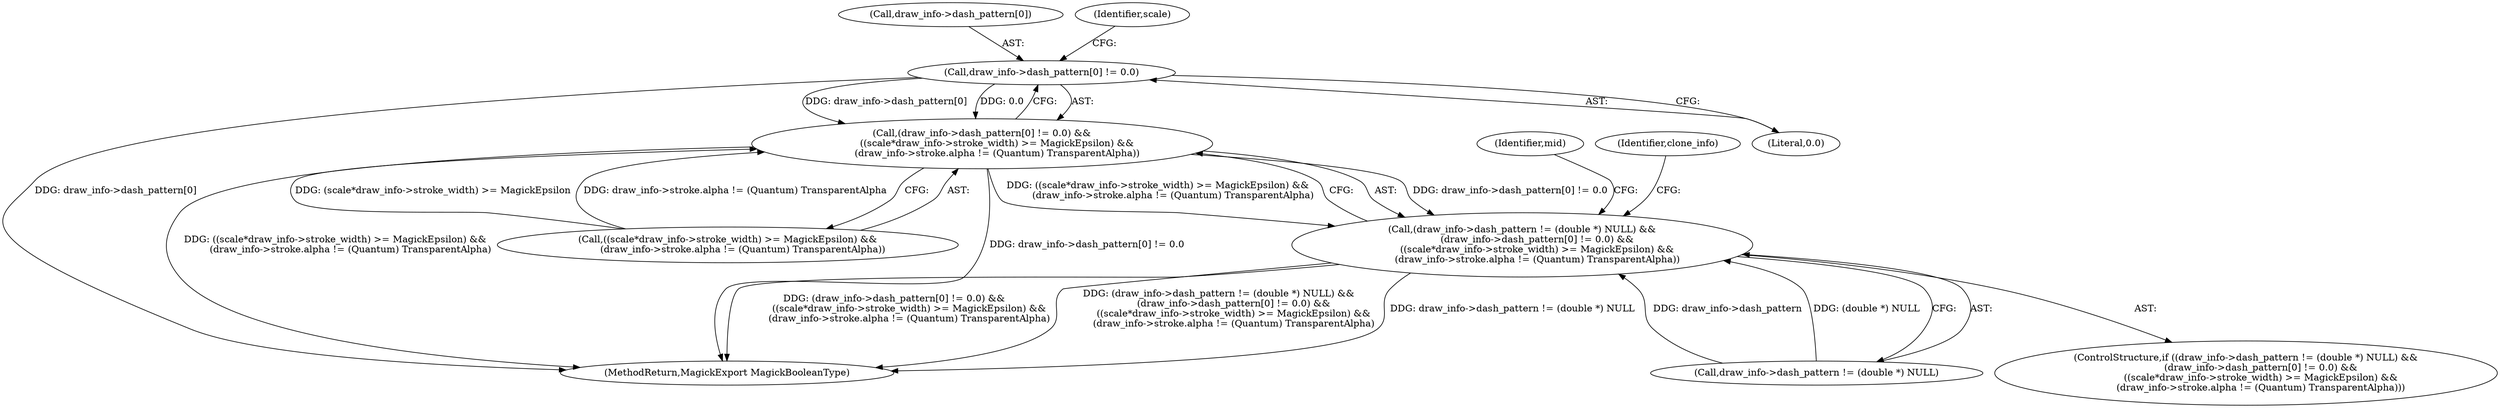 digraph "0_ImageMagick_726812fa2fa7ce16bcf58f6e115f65427a1c0950_2@array" {
"1001361" [label="(Call,draw_info->dash_pattern[0] != 0.0)"];
"1001360" [label="(Call,(draw_info->dash_pattern[0] != 0.0) &&\n          ((scale*draw_info->stroke_width) >= MagickEpsilon) &&\n          (draw_info->stroke.alpha != (Quantum) TransparentAlpha))"];
"1001352" [label="(Call,(draw_info->dash_pattern != (double *) NULL) &&\n          (draw_info->dash_pattern[0] != 0.0) &&\n          ((scale*draw_info->stroke_width) >= MagickEpsilon) &&\n          (draw_info->stroke.alpha != (Quantum) TransparentAlpha))"];
"1001629" [label="(MethodReturn,MagickExport MagickBooleanType)"];
"1001368" [label="(Call,((scale*draw_info->stroke_width) >= MagickEpsilon) &&\n          (draw_info->stroke.alpha != (Quantum) TransparentAlpha))"];
"1001361" [label="(Call,draw_info->dash_pattern[0] != 0.0)"];
"1001360" [label="(Call,(draw_info->dash_pattern[0] != 0.0) &&\n          ((scale*draw_info->stroke_width) >= MagickEpsilon) &&\n          (draw_info->stroke.alpha != (Quantum) TransparentAlpha))"];
"1001362" [label="(Call,draw_info->dash_pattern[0])"];
"1001353" [label="(Call,draw_info->dash_pattern != (double *) NULL)"];
"1001351" [label="(ControlStructure,if ((draw_info->dash_pattern != (double *) NULL) &&\n          (draw_info->dash_pattern[0] != 0.0) &&\n          ((scale*draw_info->stroke_width) >= MagickEpsilon) &&\n          (draw_info->stroke.alpha != (Quantum) TransparentAlpha)))"];
"1001367" [label="(Literal,0.0)"];
"1001387" [label="(Identifier,clone_info)"];
"1001427" [label="(Identifier,mid)"];
"1001352" [label="(Call,(draw_info->dash_pattern != (double *) NULL) &&\n          (draw_info->dash_pattern[0] != 0.0) &&\n          ((scale*draw_info->stroke_width) >= MagickEpsilon) &&\n          (draw_info->stroke.alpha != (Quantum) TransparentAlpha))"];
"1001371" [label="(Identifier,scale)"];
"1001361" -> "1001360"  [label="AST: "];
"1001361" -> "1001367"  [label="CFG: "];
"1001362" -> "1001361"  [label="AST: "];
"1001367" -> "1001361"  [label="AST: "];
"1001371" -> "1001361"  [label="CFG: "];
"1001360" -> "1001361"  [label="CFG: "];
"1001361" -> "1001629"  [label="DDG: draw_info->dash_pattern[0]"];
"1001361" -> "1001360"  [label="DDG: draw_info->dash_pattern[0]"];
"1001361" -> "1001360"  [label="DDG: 0.0"];
"1001360" -> "1001352"  [label="AST: "];
"1001360" -> "1001368"  [label="CFG: "];
"1001368" -> "1001360"  [label="AST: "];
"1001352" -> "1001360"  [label="CFG: "];
"1001360" -> "1001629"  [label="DDG: draw_info->dash_pattern[0] != 0.0"];
"1001360" -> "1001629"  [label="DDG: ((scale*draw_info->stroke_width) >= MagickEpsilon) &&\n          (draw_info->stroke.alpha != (Quantum) TransparentAlpha)"];
"1001360" -> "1001352"  [label="DDG: draw_info->dash_pattern[0] != 0.0"];
"1001360" -> "1001352"  [label="DDG: ((scale*draw_info->stroke_width) >= MagickEpsilon) &&\n          (draw_info->stroke.alpha != (Quantum) TransparentAlpha)"];
"1001368" -> "1001360"  [label="DDG: (scale*draw_info->stroke_width) >= MagickEpsilon"];
"1001368" -> "1001360"  [label="DDG: draw_info->stroke.alpha != (Quantum) TransparentAlpha"];
"1001352" -> "1001351"  [label="AST: "];
"1001352" -> "1001353"  [label="CFG: "];
"1001353" -> "1001352"  [label="AST: "];
"1001387" -> "1001352"  [label="CFG: "];
"1001427" -> "1001352"  [label="CFG: "];
"1001352" -> "1001629"  [label="DDG: draw_info->dash_pattern != (double *) NULL"];
"1001352" -> "1001629"  [label="DDG: (draw_info->dash_pattern[0] != 0.0) &&\n          ((scale*draw_info->stroke_width) >= MagickEpsilon) &&\n          (draw_info->stroke.alpha != (Quantum) TransparentAlpha)"];
"1001352" -> "1001629"  [label="DDG: (draw_info->dash_pattern != (double *) NULL) &&\n          (draw_info->dash_pattern[0] != 0.0) &&\n          ((scale*draw_info->stroke_width) >= MagickEpsilon) &&\n          (draw_info->stroke.alpha != (Quantum) TransparentAlpha)"];
"1001353" -> "1001352"  [label="DDG: draw_info->dash_pattern"];
"1001353" -> "1001352"  [label="DDG: (double *) NULL"];
}
